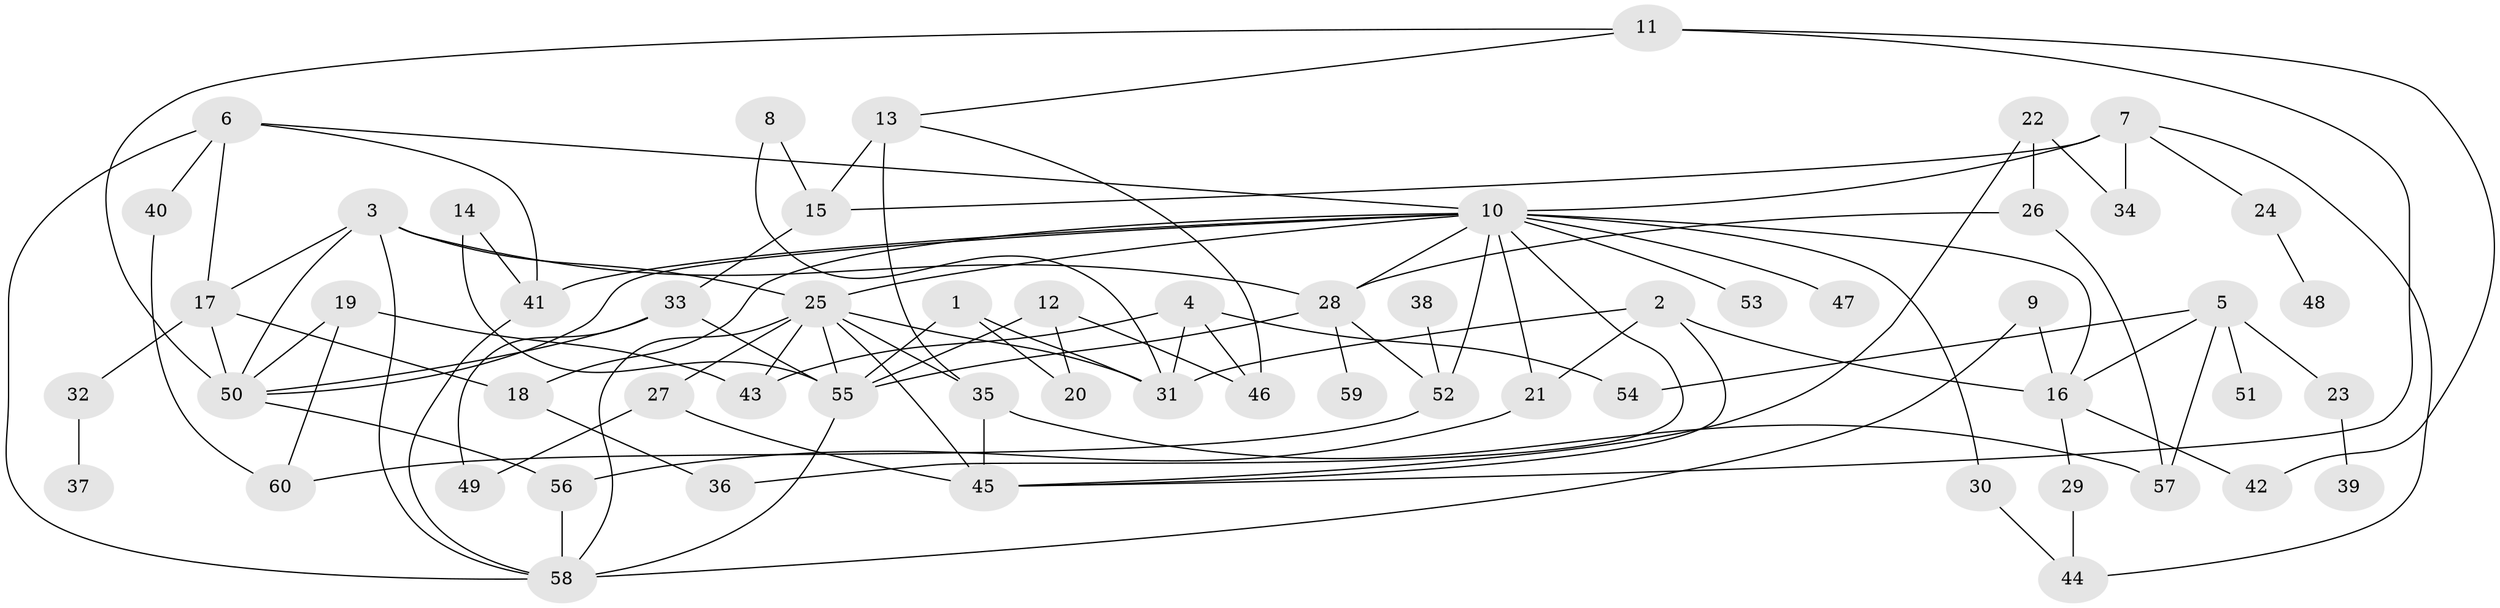 // original degree distribution, {12: 0.008403361344537815, 8: 0.01680672268907563, 5: 0.06722689075630252, 6: 0.04201680672268908, 3: 0.2773109243697479, 7: 0.008403361344537815, 4: 0.07563025210084033, 1: 0.23529411764705882, 2: 0.2689075630252101}
// Generated by graph-tools (version 1.1) at 2025/01/03/09/25 03:01:10]
// undirected, 60 vertices, 104 edges
graph export_dot {
graph [start="1"]
  node [color=gray90,style=filled];
  1;
  2;
  3;
  4;
  5;
  6;
  7;
  8;
  9;
  10;
  11;
  12;
  13;
  14;
  15;
  16;
  17;
  18;
  19;
  20;
  21;
  22;
  23;
  24;
  25;
  26;
  27;
  28;
  29;
  30;
  31;
  32;
  33;
  34;
  35;
  36;
  37;
  38;
  39;
  40;
  41;
  42;
  43;
  44;
  45;
  46;
  47;
  48;
  49;
  50;
  51;
  52;
  53;
  54;
  55;
  56;
  57;
  58;
  59;
  60;
  1 -- 20 [weight=1.0];
  1 -- 31 [weight=1.0];
  1 -- 55 [weight=1.0];
  2 -- 16 [weight=1.0];
  2 -- 21 [weight=1.0];
  2 -- 31 [weight=1.0];
  2 -- 45 [weight=1.0];
  3 -- 17 [weight=1.0];
  3 -- 25 [weight=1.0];
  3 -- 28 [weight=1.0];
  3 -- 50 [weight=1.0];
  3 -- 58 [weight=1.0];
  4 -- 31 [weight=1.0];
  4 -- 43 [weight=1.0];
  4 -- 46 [weight=1.0];
  4 -- 54 [weight=1.0];
  5 -- 16 [weight=1.0];
  5 -- 23 [weight=1.0];
  5 -- 51 [weight=1.0];
  5 -- 54 [weight=1.0];
  5 -- 57 [weight=1.0];
  6 -- 10 [weight=1.0];
  6 -- 17 [weight=1.0];
  6 -- 40 [weight=1.0];
  6 -- 41 [weight=1.0];
  6 -- 58 [weight=1.0];
  7 -- 10 [weight=1.0];
  7 -- 15 [weight=1.0];
  7 -- 24 [weight=1.0];
  7 -- 34 [weight=1.0];
  7 -- 44 [weight=1.0];
  8 -- 15 [weight=1.0];
  8 -- 31 [weight=1.0];
  9 -- 16 [weight=1.0];
  9 -- 58 [weight=1.0];
  10 -- 16 [weight=1.0];
  10 -- 18 [weight=1.0];
  10 -- 21 [weight=1.0];
  10 -- 25 [weight=1.0];
  10 -- 28 [weight=1.0];
  10 -- 30 [weight=1.0];
  10 -- 36 [weight=1.0];
  10 -- 41 [weight=1.0];
  10 -- 47 [weight=1.0];
  10 -- 50 [weight=2.0];
  10 -- 52 [weight=1.0];
  10 -- 53 [weight=1.0];
  11 -- 13 [weight=1.0];
  11 -- 42 [weight=1.0];
  11 -- 45 [weight=1.0];
  11 -- 50 [weight=1.0];
  12 -- 20 [weight=1.0];
  12 -- 46 [weight=1.0];
  12 -- 55 [weight=1.0];
  13 -- 15 [weight=1.0];
  13 -- 35 [weight=2.0];
  13 -- 46 [weight=1.0];
  14 -- 41 [weight=1.0];
  14 -- 55 [weight=1.0];
  15 -- 33 [weight=1.0];
  16 -- 29 [weight=1.0];
  16 -- 42 [weight=1.0];
  17 -- 18 [weight=1.0];
  17 -- 32 [weight=1.0];
  17 -- 50 [weight=1.0];
  18 -- 36 [weight=1.0];
  19 -- 43 [weight=1.0];
  19 -- 50 [weight=1.0];
  19 -- 60 [weight=1.0];
  21 -- 56 [weight=1.0];
  22 -- 26 [weight=1.0];
  22 -- 34 [weight=1.0];
  22 -- 45 [weight=1.0];
  23 -- 39 [weight=1.0];
  24 -- 48 [weight=1.0];
  25 -- 27 [weight=1.0];
  25 -- 31 [weight=1.0];
  25 -- 35 [weight=1.0];
  25 -- 43 [weight=1.0];
  25 -- 45 [weight=2.0];
  25 -- 55 [weight=1.0];
  25 -- 58 [weight=1.0];
  26 -- 28 [weight=1.0];
  26 -- 57 [weight=1.0];
  27 -- 45 [weight=1.0];
  27 -- 49 [weight=1.0];
  28 -- 52 [weight=1.0];
  28 -- 55 [weight=1.0];
  28 -- 59 [weight=1.0];
  29 -- 44 [weight=1.0];
  30 -- 44 [weight=1.0];
  32 -- 37 [weight=1.0];
  33 -- 49 [weight=1.0];
  33 -- 50 [weight=1.0];
  33 -- 55 [weight=1.0];
  35 -- 45 [weight=1.0];
  35 -- 57 [weight=1.0];
  38 -- 52 [weight=1.0];
  40 -- 60 [weight=1.0];
  41 -- 58 [weight=1.0];
  50 -- 56 [weight=1.0];
  52 -- 60 [weight=1.0];
  55 -- 58 [weight=1.0];
  56 -- 58 [weight=1.0];
}
